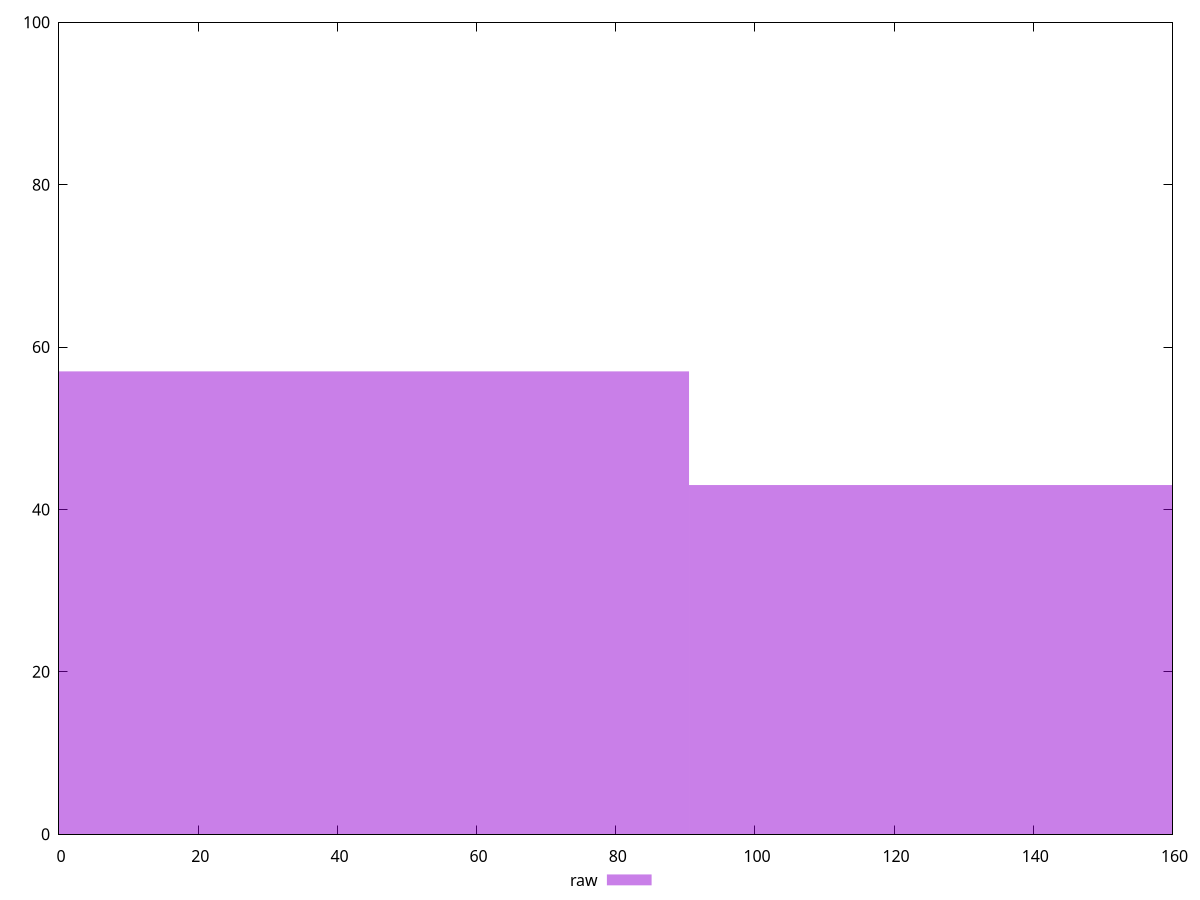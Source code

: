 reset

$raw <<EOF
0 57
181.05819157190712 43
EOF

set key outside below
set boxwidth 181.05819157190712
set xrange [0:160]
set yrange [0:100]
set trange [0:100]
set style fill transparent solid 0.5 noborder
set terminal svg size 640, 490 enhanced background rgb 'white'
set output "report_00026_2021-02-22T21:38:55.199Z/unused-css-rules/samples/pages+cached/raw/histogram.svg"

plot $raw title "raw" with boxes

reset

